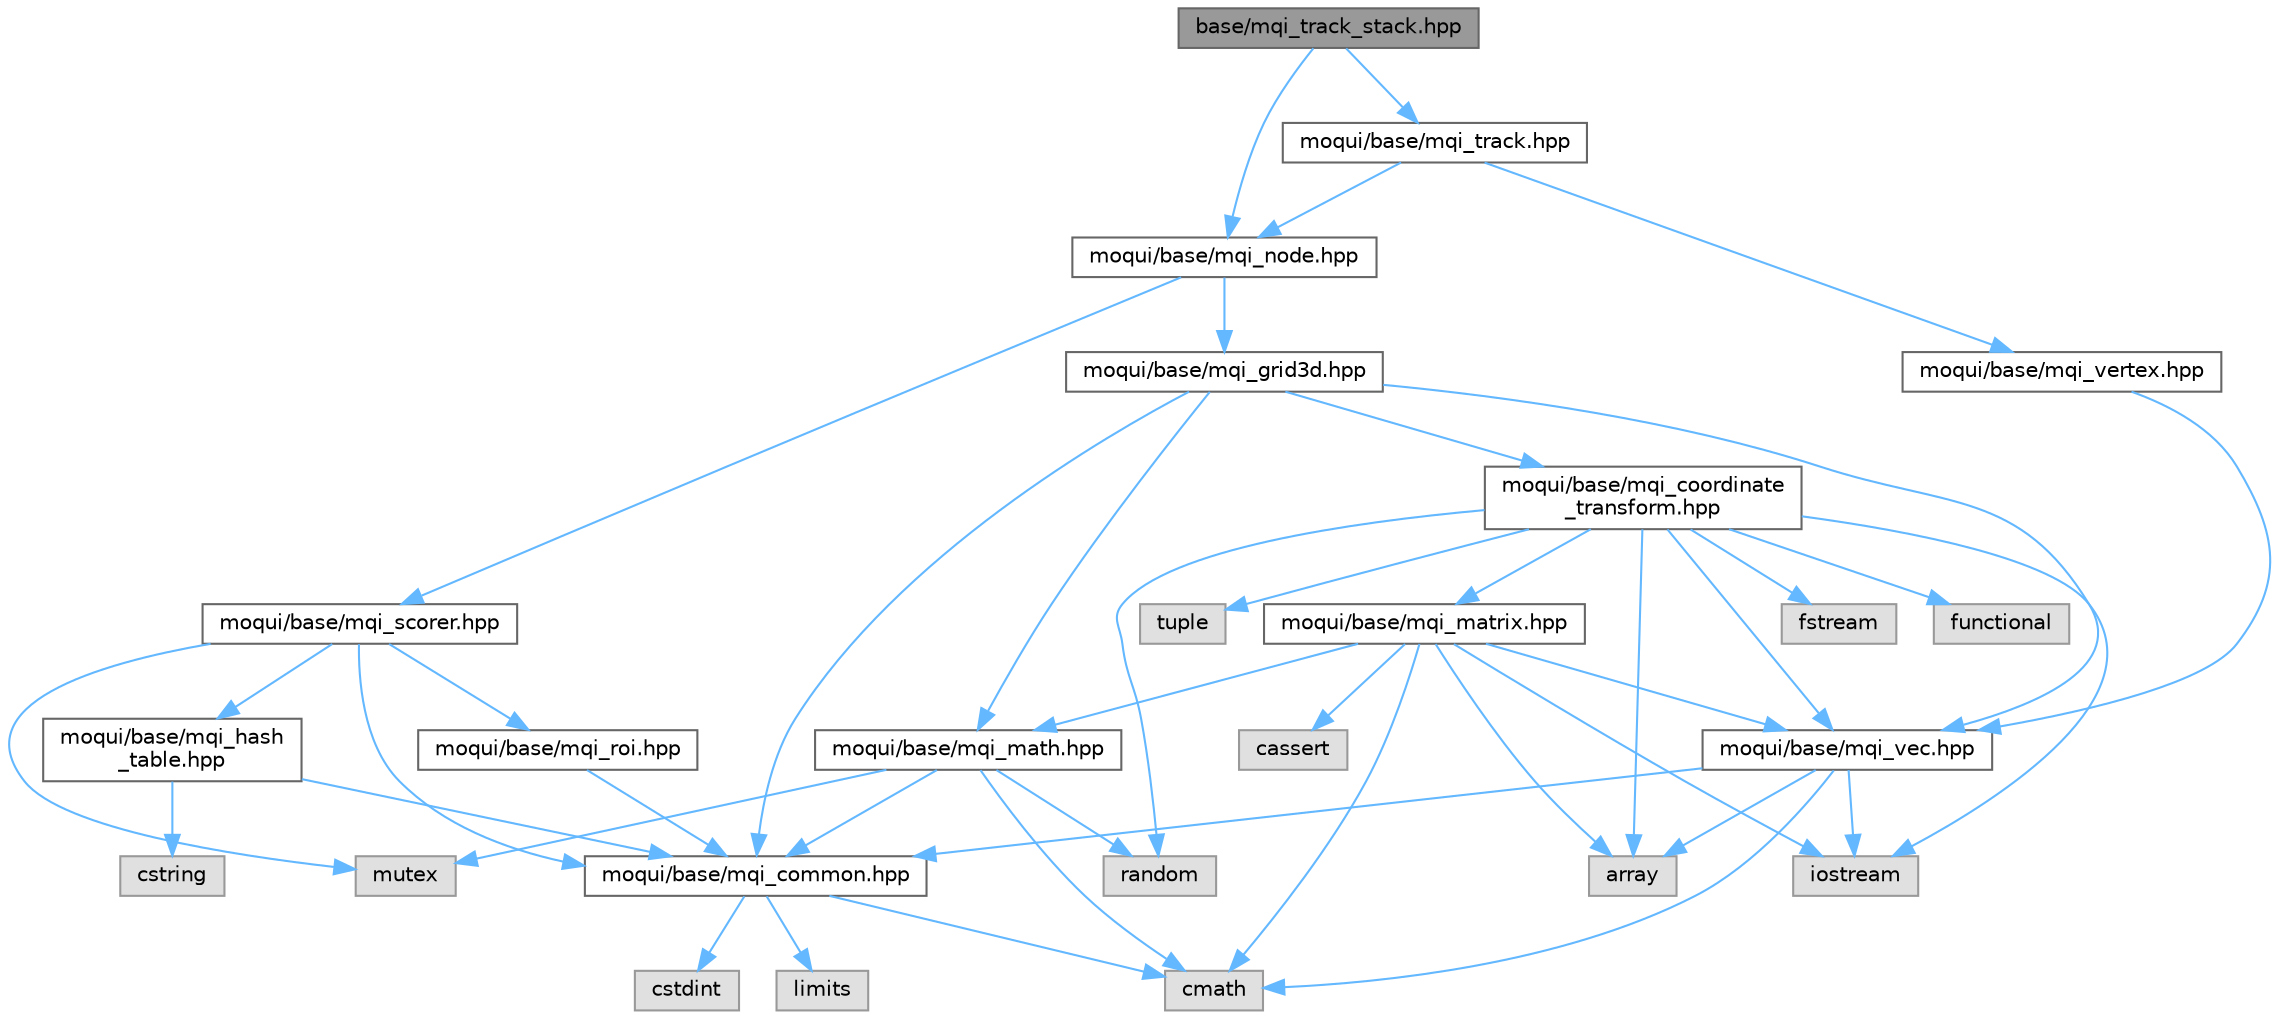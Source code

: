 digraph "base/mqi_track_stack.hpp"
{
 // LATEX_PDF_SIZE
  bgcolor="transparent";
  edge [fontname=Helvetica,fontsize=10,labelfontname=Helvetica,labelfontsize=10];
  node [fontname=Helvetica,fontsize=10,shape=box,height=0.2,width=0.4];
  Node1 [id="Node000001",label="base/mqi_track_stack.hpp",height=0.2,width=0.4,color="gray40", fillcolor="grey60", style="filled", fontcolor="black",tooltip="Defines a fixed-size stack for managing secondary particle tracks."];
  Node1 -> Node2 [id="edge1_Node000001_Node000002",color="steelblue1",style="solid",tooltip=" "];
  Node2 [id="Node000002",label="moqui/base/mqi_node.hpp",height=0.2,width=0.4,color="grey40", fillcolor="white", style="filled",URL="$mqi__node_8hpp.html",tooltip="Defines the node structure for the geometry hierarchy (scene graph)."];
  Node2 -> Node3 [id="edge2_Node000002_Node000003",color="steelblue1",style="solid",tooltip=" "];
  Node3 [id="Node000003",label="moqui/base/mqi_grid3d.hpp",height=0.2,width=0.4,color="grey40", fillcolor="white", style="filled",URL="$mqi__grid3d_8hpp.html",tooltip="Defines a generic 3D rectilinear grid for Monte Carlo transport simulations."];
  Node3 -> Node4 [id="edge3_Node000003_Node000004",color="steelblue1",style="solid",tooltip=" "];
  Node4 [id="Node000004",label="moqui/base/mqi_common.hpp",height=0.2,width=0.4,color="grey40", fillcolor="white", style="filled",URL="$mqi__common_8hpp.html",tooltip="A header file containing common definitions, macros, and type aliases for the project."];
  Node4 -> Node5 [id="edge4_Node000004_Node000005",color="steelblue1",style="solid",tooltip=" "];
  Node5 [id="Node000005",label="cmath",height=0.2,width=0.4,color="grey60", fillcolor="#E0E0E0", style="filled",tooltip=" "];
  Node4 -> Node6 [id="edge5_Node000004_Node000006",color="steelblue1",style="solid",tooltip=" "];
  Node6 [id="Node000006",label="cstdint",height=0.2,width=0.4,color="grey60", fillcolor="#E0E0E0", style="filled",tooltip=" "];
  Node4 -> Node7 [id="edge6_Node000004_Node000007",color="steelblue1",style="solid",tooltip=" "];
  Node7 [id="Node000007",label="limits",height=0.2,width=0.4,color="grey60", fillcolor="#E0E0E0", style="filled",tooltip=" "];
  Node3 -> Node8 [id="edge7_Node000003_Node000008",color="steelblue1",style="solid",tooltip=" "];
  Node8 [id="Node000008",label="moqui/base/mqi_coordinate\l_transform.hpp",height=0.2,width=0.4,color="grey40", fillcolor="white", style="filled",URL="$mqi__coordinate__transform_8hpp.html",tooltip="Defines a class for mapping points and vectors between different coordinate systems."];
  Node8 -> Node9 [id="edge8_Node000008_Node000009",color="steelblue1",style="solid",tooltip=" "];
  Node9 [id="Node000009",label="array",height=0.2,width=0.4,color="grey60", fillcolor="#E0E0E0", style="filled",tooltip=" "];
  Node8 -> Node10 [id="edge9_Node000008_Node000010",color="steelblue1",style="solid",tooltip=" "];
  Node10 [id="Node000010",label="fstream",height=0.2,width=0.4,color="grey60", fillcolor="#E0E0E0", style="filled",tooltip=" "];
  Node8 -> Node11 [id="edge10_Node000008_Node000011",color="steelblue1",style="solid",tooltip=" "];
  Node11 [id="Node000011",label="functional",height=0.2,width=0.4,color="grey60", fillcolor="#E0E0E0", style="filled",tooltip=" "];
  Node8 -> Node12 [id="edge11_Node000008_Node000012",color="steelblue1",style="solid",tooltip=" "];
  Node12 [id="Node000012",label="iostream",height=0.2,width=0.4,color="grey60", fillcolor="#E0E0E0", style="filled",tooltip=" "];
  Node8 -> Node13 [id="edge12_Node000008_Node000013",color="steelblue1",style="solid",tooltip=" "];
  Node13 [id="Node000013",label="random",height=0.2,width=0.4,color="grey60", fillcolor="#E0E0E0", style="filled",tooltip=" "];
  Node8 -> Node14 [id="edge13_Node000008_Node000014",color="steelblue1",style="solid",tooltip=" "];
  Node14 [id="Node000014",label="tuple",height=0.2,width=0.4,color="grey60", fillcolor="#E0E0E0", style="filled",tooltip=" "];
  Node8 -> Node15 [id="edge14_Node000008_Node000015",color="steelblue1",style="solid",tooltip=" "];
  Node15 [id="Node000015",label="moqui/base/mqi_matrix.hpp",height=0.2,width=0.4,color="grey40", fillcolor="white", style="filled",URL="$mqi__matrix_8hpp.html",tooltip="Defines 3x3 and 4x4 matrix classes for 3D transformations."];
  Node15 -> Node9 [id="edge15_Node000015_Node000009",color="steelblue1",style="solid",tooltip=" "];
  Node15 -> Node16 [id="edge16_Node000015_Node000016",color="steelblue1",style="solid",tooltip=" "];
  Node16 [id="Node000016",label="cassert",height=0.2,width=0.4,color="grey60", fillcolor="#E0E0E0", style="filled",tooltip=" "];
  Node15 -> Node5 [id="edge17_Node000015_Node000005",color="steelblue1",style="solid",tooltip=" "];
  Node15 -> Node12 [id="edge18_Node000015_Node000012",color="steelblue1",style="solid",tooltip=" "];
  Node15 -> Node17 [id="edge19_Node000015_Node000017",color="steelblue1",style="solid",tooltip=" "];
  Node17 [id="Node000017",label="moqui/base/mqi_math.hpp",height=0.2,width=0.4,color="grey40", fillcolor="white", style="filled",URL="$mqi__math_8hpp.html",tooltip="Defines mathematical constants and functions for both CPU and CUDA execution."];
  Node17 -> Node4 [id="edge20_Node000017_Node000004",color="steelblue1",style="solid",tooltip=" "];
  Node17 -> Node5 [id="edge21_Node000017_Node000005",color="steelblue1",style="solid",tooltip=" "];
  Node17 -> Node18 [id="edge22_Node000017_Node000018",color="steelblue1",style="solid",tooltip=" "];
  Node18 [id="Node000018",label="mutex",height=0.2,width=0.4,color="grey60", fillcolor="#E0E0E0", style="filled",tooltip=" "];
  Node17 -> Node13 [id="edge23_Node000017_Node000013",color="steelblue1",style="solid",tooltip=" "];
  Node15 -> Node19 [id="edge24_Node000015_Node000019",color="steelblue1",style="solid",tooltip=" "];
  Node19 [id="Node000019",label="moqui/base/mqi_vec.hpp",height=0.2,width=0.4,color="grey40", fillcolor="white", style="filled",URL="$mqi__vec_8hpp.html",tooltip=" "];
  Node19 -> Node9 [id="edge25_Node000019_Node000009",color="steelblue1",style="solid",tooltip=" "];
  Node19 -> Node5 [id="edge26_Node000019_Node000005",color="steelblue1",style="solid",tooltip=" "];
  Node19 -> Node12 [id="edge27_Node000019_Node000012",color="steelblue1",style="solid",tooltip=" "];
  Node19 -> Node4 [id="edge28_Node000019_Node000004",color="steelblue1",style="solid",tooltip=" "];
  Node8 -> Node19 [id="edge29_Node000008_Node000019",color="steelblue1",style="solid",tooltip=" "];
  Node3 -> Node17 [id="edge30_Node000003_Node000017",color="steelblue1",style="solid",tooltip=" "];
  Node3 -> Node19 [id="edge31_Node000003_Node000019",color="steelblue1",style="solid",tooltip=" "];
  Node2 -> Node20 [id="edge32_Node000002_Node000020",color="steelblue1",style="solid",tooltip=" "];
  Node20 [id="Node000020",label="moqui/base/mqi_scorer.hpp",height=0.2,width=0.4,color="grey40", fillcolor="white", style="filled",URL="$mqi__scorer_8hpp.html",tooltip=" "];
  Node20 -> Node18 [id="edge33_Node000020_Node000018",color="steelblue1",style="solid",tooltip=" "];
  Node20 -> Node4 [id="edge34_Node000020_Node000004",color="steelblue1",style="solid",tooltip=" "];
  Node20 -> Node21 [id="edge35_Node000020_Node000021",color="steelblue1",style="solid",tooltip=" "];
  Node21 [id="Node000021",label="moqui/base/mqi_hash\l_table.hpp",height=0.2,width=0.4,color="grey40", fillcolor="white", style="filled",URL="$mqi__hash__table_8hpp.html",tooltip="Defines the basic data structures and utility functions for a simple hash table."];
  Node21 -> Node22 [id="edge36_Node000021_Node000022",color="steelblue1",style="solid",tooltip=" "];
  Node22 [id="Node000022",label="cstring",height=0.2,width=0.4,color="grey60", fillcolor="#E0E0E0", style="filled",tooltip=" "];
  Node21 -> Node4 [id="edge37_Node000021_Node000004",color="steelblue1",style="solid",tooltip=" "];
  Node20 -> Node23 [id="edge38_Node000020_Node000023",color="steelblue1",style="solid",tooltip=" "];
  Node23 [id="Node000023",label="moqui/base/mqi_roi.hpp",height=0.2,width=0.4,color="grey40", fillcolor="white", style="filled",URL="$mqi__roi_8hpp.html",tooltip=" "];
  Node23 -> Node4 [id="edge39_Node000023_Node000004",color="steelblue1",style="solid",tooltip=" "];
  Node1 -> Node24 [id="edge40_Node000001_Node000024",color="steelblue1",style="solid",tooltip=" "];
  Node24 [id="Node000024",label="moqui/base/mqi_track.hpp",height=0.2,width=0.4,color="grey40", fillcolor="white", style="filled",URL="$mqi__track_8hpp.html",tooltip=" "];
  Node24 -> Node2 [id="edge41_Node000024_Node000002",color="steelblue1",style="solid",tooltip=" "];
  Node24 -> Node25 [id="edge42_Node000024_Node000025",color="steelblue1",style="solid",tooltip=" "];
  Node25 [id="Node000025",label="moqui/base/mqi_vertex.hpp",height=0.2,width=0.4,color="grey40", fillcolor="white", style="filled",URL="$mqi__vertex_8hpp.html",tooltip=" "];
  Node25 -> Node19 [id="edge43_Node000025_Node000019",color="steelblue1",style="solid",tooltip=" "];
}
